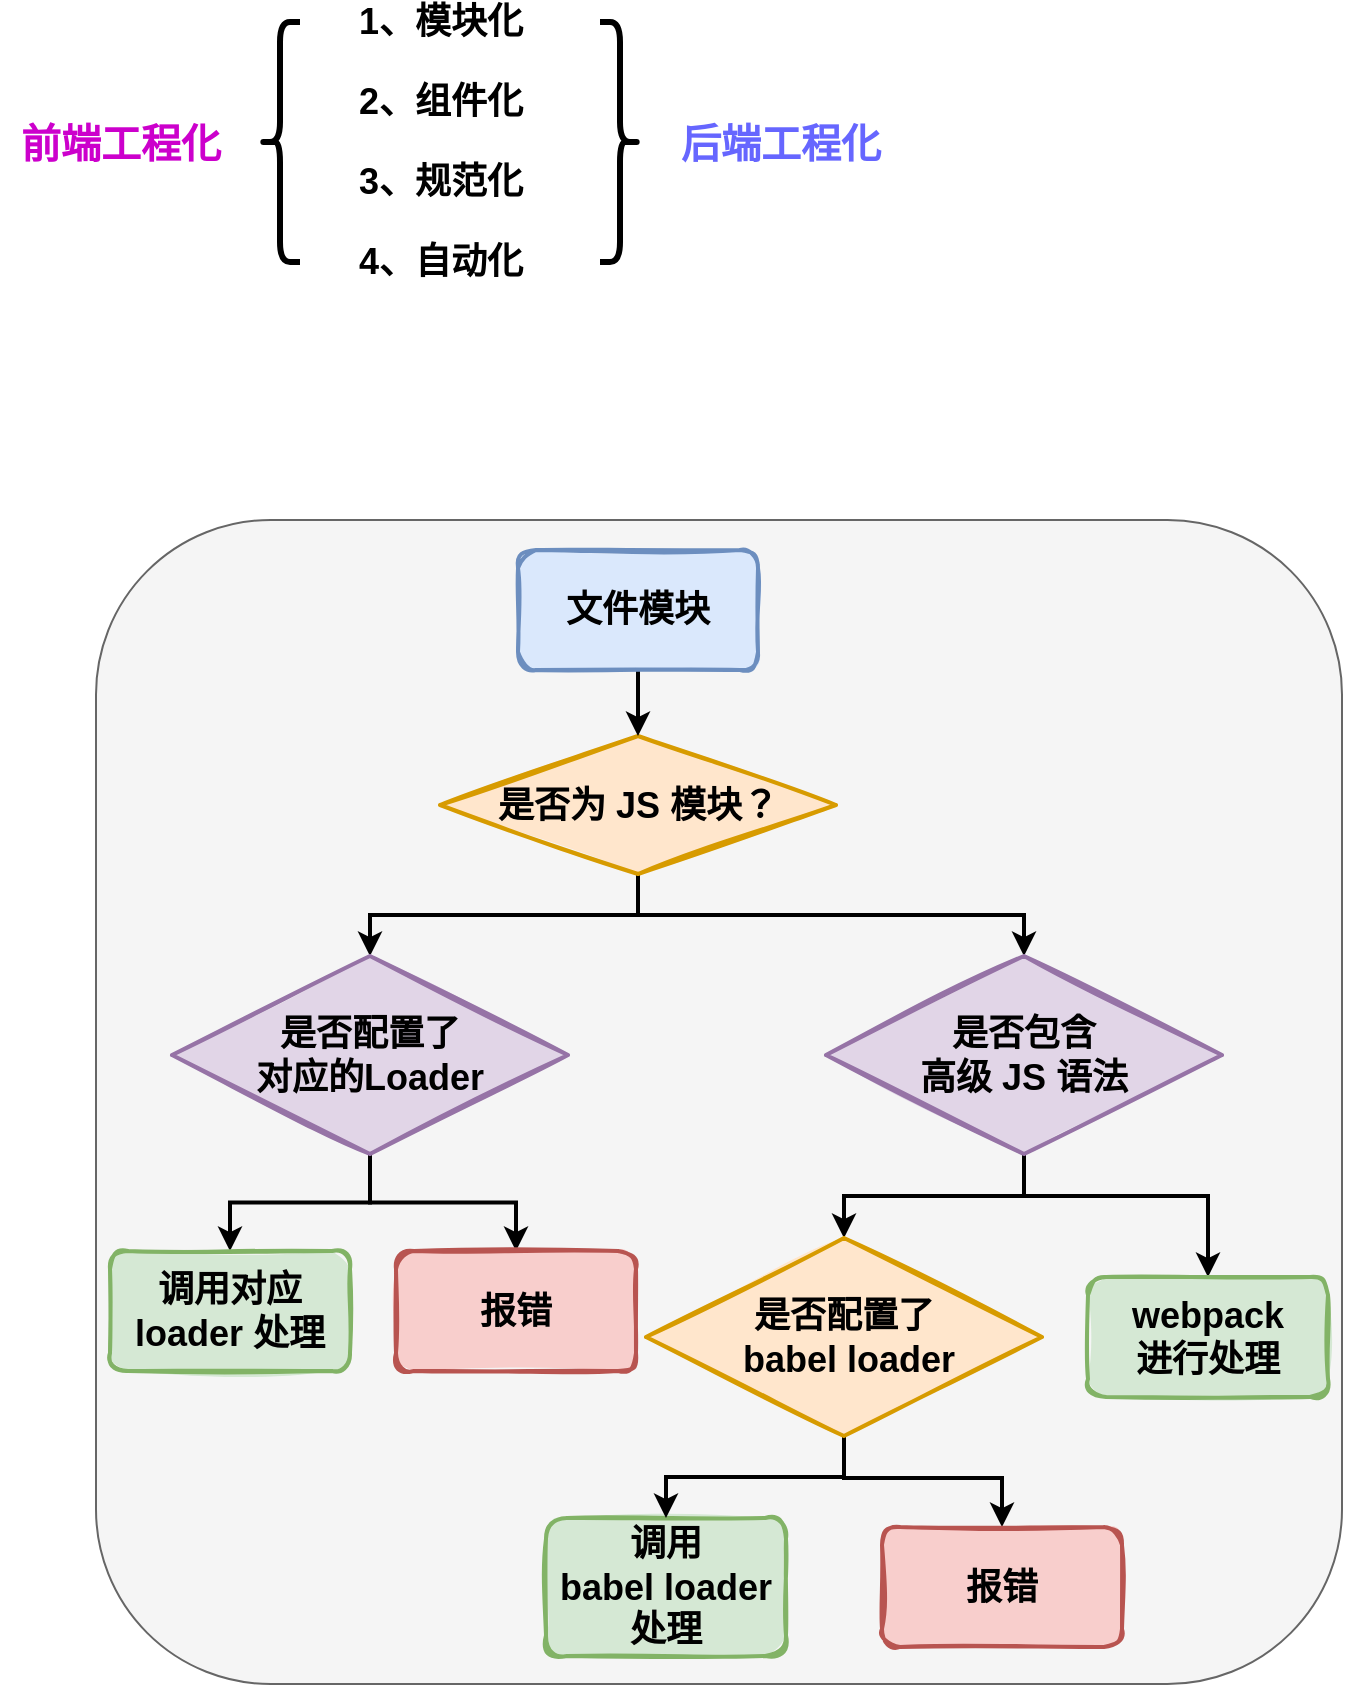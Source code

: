 <mxfile version="15.0.2" type="github">
  <diagram id="UFSuQlCkiG1u87Nqo_qd" name="第 1 页">
    <mxGraphModel dx="1422" dy="804" grid="0" gridSize="10" guides="1" tooltips="1" connect="1" arrows="1" fold="1" page="1" pageScale="1" pageWidth="3300" pageHeight="4681" math="0" shadow="0">
      <root>
        <mxCell id="0" />
        <mxCell id="1" parent="0" />
        <mxCell id="fXnWUyNvQHF012GkUvuZ-30" value="" style="rounded=1;whiteSpace=wrap;html=1;fontSize=18;fillColor=#f5f5f5;gradientDirection=south;strokeColor=#666666;fontColor=#333333;" vertex="1" parent="1">
          <mxGeometry x="308" y="359" width="623" height="582" as="geometry" />
        </mxCell>
        <mxCell id="vqDkYvT0RT23pniDy1Ix-1" value="" style="shape=curlyBracket;whiteSpace=wrap;html=1;rounded=1;strokeWidth=3;" parent="1" vertex="1">
          <mxGeometry x="390" y="110" width="20" height="120" as="geometry" />
        </mxCell>
        <mxCell id="vqDkYvT0RT23pniDy1Ix-2" value="&lt;b&gt;&lt;font style=&quot;font-size: 20px&quot;&gt;前端工程化&lt;/font&gt;&lt;/b&gt;" style="text;html=1;align=center;verticalAlign=middle;resizable=0;points=[];autosize=1;strokeColor=none;fontColor=#CC00CC;" parent="1" vertex="1">
          <mxGeometry x="260" y="160" width="120" height="20" as="geometry" />
        </mxCell>
        <mxCell id="vqDkYvT0RT23pniDy1Ix-3" value="&lt;b&gt;&lt;font style=&quot;font-size: 18px&quot;&gt;1、模块化&lt;/font&gt;&lt;/b&gt;" style="text;html=1;align=center;verticalAlign=middle;resizable=0;points=[];autosize=1;strokeColor=none;" parent="1" vertex="1">
          <mxGeometry x="430" y="100" width="100" height="20" as="geometry" />
        </mxCell>
        <mxCell id="vqDkYvT0RT23pniDy1Ix-4" value="&lt;b&gt;&lt;font style=&quot;font-size: 18px&quot;&gt;2、组件化&lt;/font&gt;&lt;/b&gt;" style="text;html=1;align=center;verticalAlign=middle;resizable=0;points=[];autosize=1;strokeColor=none;" parent="1" vertex="1">
          <mxGeometry x="430" y="140" width="100" height="20" as="geometry" />
        </mxCell>
        <mxCell id="vqDkYvT0RT23pniDy1Ix-5" value="&lt;span style=&quot;font-size: 18px&quot;&gt;&lt;b&gt;3、规范化&lt;/b&gt;&lt;/span&gt;" style="text;html=1;align=center;verticalAlign=middle;resizable=0;points=[];autosize=1;strokeColor=none;" parent="1" vertex="1">
          <mxGeometry x="430" y="180" width="100" height="20" as="geometry" />
        </mxCell>
        <mxCell id="vqDkYvT0RT23pniDy1Ix-6" value="&lt;span style=&quot;font-size: 18px&quot;&gt;&lt;b&gt;4、自动化&lt;/b&gt;&lt;/span&gt;" style="text;html=1;align=center;verticalAlign=middle;resizable=0;points=[];autosize=1;strokeColor=none;" parent="1" vertex="1">
          <mxGeometry x="430" y="220" width="100" height="20" as="geometry" />
        </mxCell>
        <mxCell id="vqDkYvT0RT23pniDy1Ix-8" value="&lt;b&gt;&lt;font style=&quot;font-size: 20px&quot;&gt;后端工程化&lt;/font&gt;&lt;/b&gt;" style="text;html=1;align=center;verticalAlign=middle;resizable=0;points=[];autosize=1;strokeColor=none;fontColor=#6666FF;" parent="1" vertex="1">
          <mxGeometry x="590" y="160" width="120" height="20" as="geometry" />
        </mxCell>
        <mxCell id="vqDkYvT0RT23pniDy1Ix-9" value="" style="shape=curlyBracket;whiteSpace=wrap;html=1;rounded=1;flipH=1;strokeWidth=3;" parent="1" vertex="1">
          <mxGeometry x="560" y="110" width="20" height="120" as="geometry" />
        </mxCell>
        <mxCell id="fXnWUyNvQHF012GkUvuZ-17" style="edgeStyle=orthogonalEdgeStyle;rounded=0;orthogonalLoop=1;jettySize=auto;html=1;exitX=0.5;exitY=1;exitDx=0;exitDy=0;entryX=0.5;entryY=0;entryDx=0;entryDy=0;fontSize=18;strokeWidth=2;" edge="1" parent="1" source="fXnWUyNvQHF012GkUvuZ-5" target="fXnWUyNvQHF012GkUvuZ-11">
          <mxGeometry relative="1" as="geometry" />
        </mxCell>
        <mxCell id="fXnWUyNvQHF012GkUvuZ-18" style="edgeStyle=orthogonalEdgeStyle;rounded=0;orthogonalLoop=1;jettySize=auto;html=1;exitX=0.5;exitY=1;exitDx=0;exitDy=0;entryX=0.5;entryY=0;entryDx=0;entryDy=0;fontSize=18;strokeWidth=2;" edge="1" parent="1" source="fXnWUyNvQHF012GkUvuZ-5" target="fXnWUyNvQHF012GkUvuZ-12">
          <mxGeometry relative="1" as="geometry" />
        </mxCell>
        <mxCell id="fXnWUyNvQHF012GkUvuZ-5" value="是否为 JS 模块？" style="rhombus;whiteSpace=wrap;html=1;strokeWidth=2;fillWeight=-1;hachureGap=8;fillStyle=solid;sketch=1;fontSize=18;fontStyle=1;fillColor=#ffe6cc;strokeColor=#d79b00;" vertex="1" parent="1">
          <mxGeometry x="480" y="467" width="198" height="69" as="geometry" />
        </mxCell>
        <mxCell id="fXnWUyNvQHF012GkUvuZ-8" style="edgeStyle=orthogonalEdgeStyle;rounded=0;orthogonalLoop=1;jettySize=auto;html=1;exitX=0.5;exitY=1;exitDx=0;exitDy=0;entryX=0.5;entryY=0;entryDx=0;entryDy=0;fontSize=18;strokeWidth=2;" edge="1" parent="1" source="fXnWUyNvQHF012GkUvuZ-7" target="fXnWUyNvQHF012GkUvuZ-5">
          <mxGeometry relative="1" as="geometry" />
        </mxCell>
        <mxCell id="fXnWUyNvQHF012GkUvuZ-7" value="&lt;span style=&quot;font-weight: 700&quot;&gt;文件模块&lt;/span&gt;" style="rounded=1;whiteSpace=wrap;html=1;strokeWidth=2;fillWeight=4;hachureGap=8;hachureAngle=45;sketch=1;fontSize=18;fillStyle=solid;fillColor=#dae8fc;strokeColor=#6c8ebf;" vertex="1" parent="1">
          <mxGeometry x="519" y="374" width="120" height="60" as="geometry" />
        </mxCell>
        <mxCell id="fXnWUyNvQHF012GkUvuZ-19" style="edgeStyle=orthogonalEdgeStyle;rounded=0;orthogonalLoop=1;jettySize=auto;html=1;exitX=0.5;exitY=1;exitDx=0;exitDy=0;fontSize=18;strokeWidth=2;" edge="1" parent="1" source="fXnWUyNvQHF012GkUvuZ-11" target="fXnWUyNvQHF012GkUvuZ-13">
          <mxGeometry relative="1" as="geometry" />
        </mxCell>
        <mxCell id="fXnWUyNvQHF012GkUvuZ-20" style="edgeStyle=orthogonalEdgeStyle;rounded=0;orthogonalLoop=1;jettySize=auto;html=1;exitX=0.5;exitY=1;exitDx=0;exitDy=0;entryX=0.5;entryY=0;entryDx=0;entryDy=0;fontSize=18;strokeWidth=2;" edge="1" parent="1" source="fXnWUyNvQHF012GkUvuZ-11" target="fXnWUyNvQHF012GkUvuZ-14">
          <mxGeometry relative="1" as="geometry" />
        </mxCell>
        <mxCell id="fXnWUyNvQHF012GkUvuZ-11" value="是否配置了&lt;br&gt;对应的Loader" style="rhombus;whiteSpace=wrap;html=1;strokeWidth=2;fillWeight=-1;hachureGap=8;fillStyle=solid;sketch=1;fontSize=18;fontStyle=1;fillColor=#e1d5e7;strokeColor=#9673a6;" vertex="1" parent="1">
          <mxGeometry x="346" y="577" width="198" height="99" as="geometry" />
        </mxCell>
        <mxCell id="fXnWUyNvQHF012GkUvuZ-25" style="edgeStyle=orthogonalEdgeStyle;rounded=0;orthogonalLoop=1;jettySize=auto;html=1;exitX=0.5;exitY=1;exitDx=0;exitDy=0;entryX=0.5;entryY=0;entryDx=0;entryDy=0;fontSize=18;strokeWidth=2;" edge="1" parent="1" source="fXnWUyNvQHF012GkUvuZ-12" target="fXnWUyNvQHF012GkUvuZ-21">
          <mxGeometry relative="1" as="geometry" />
        </mxCell>
        <mxCell id="fXnWUyNvQHF012GkUvuZ-26" style="edgeStyle=orthogonalEdgeStyle;rounded=0;orthogonalLoop=1;jettySize=auto;html=1;exitX=0.5;exitY=1;exitDx=0;exitDy=0;entryX=0.5;entryY=0;entryDx=0;entryDy=0;fontSize=18;strokeWidth=2;" edge="1" parent="1" source="fXnWUyNvQHF012GkUvuZ-12" target="fXnWUyNvQHF012GkUvuZ-15">
          <mxGeometry relative="1" as="geometry">
            <Array as="points">
              <mxPoint x="772" y="697" />
              <mxPoint x="864" y="697" />
            </Array>
          </mxGeometry>
        </mxCell>
        <mxCell id="fXnWUyNvQHF012GkUvuZ-12" value="是否包含&lt;br&gt;高级 JS 语法" style="rhombus;whiteSpace=wrap;html=1;strokeWidth=2;fillWeight=-1;hachureGap=8;fillStyle=solid;sketch=1;fontSize=18;fontStyle=1;fillColor=#e1d5e7;strokeColor=#9673a6;" vertex="1" parent="1">
          <mxGeometry x="673" y="577" width="198" height="99" as="geometry" />
        </mxCell>
        <mxCell id="fXnWUyNvQHF012GkUvuZ-13" value="&lt;span style=&quot;font-weight: 700&quot;&gt;调用对应 loader 处理&lt;/span&gt;" style="rounded=1;whiteSpace=wrap;html=1;strokeWidth=2;fillWeight=4;hachureGap=8;hachureAngle=45;sketch=1;fontSize=18;fillStyle=solid;fillColor=#d5e8d4;strokeColor=#82b366;" vertex="1" parent="1">
          <mxGeometry x="315" y="724.5" width="120" height="60" as="geometry" />
        </mxCell>
        <mxCell id="fXnWUyNvQHF012GkUvuZ-14" value="&lt;span style=&quot;font-weight: 700&quot;&gt;报错&lt;/span&gt;" style="rounded=1;whiteSpace=wrap;html=1;strokeWidth=2;fillWeight=4;hachureGap=8;hachureAngle=45;sketch=1;fontSize=18;fillStyle=solid;fillColor=#f8cecc;strokeColor=#b85450;" vertex="1" parent="1">
          <mxGeometry x="458" y="724.5" width="120" height="60" as="geometry" />
        </mxCell>
        <mxCell id="fXnWUyNvQHF012GkUvuZ-15" value="&lt;b&gt;webpack&lt;br&gt;进行处理&lt;/b&gt;" style="rounded=1;whiteSpace=wrap;html=1;strokeWidth=2;fillWeight=4;hachureGap=8;hachureAngle=45;sketch=1;fontSize=18;fillStyle=solid;fillColor=#d5e8d4;strokeColor=#82b366;" vertex="1" parent="1">
          <mxGeometry x="804" y="737.5" width="120" height="60" as="geometry" />
        </mxCell>
        <mxCell id="fXnWUyNvQHF012GkUvuZ-16" value="&lt;span style=&quot;font-weight: 700&quot;&gt;调用 &lt;br&gt;babel loader处理&lt;/span&gt;" style="rounded=1;whiteSpace=wrap;html=1;strokeWidth=2;fillWeight=4;hachureGap=8;hachureAngle=45;sketch=1;fontSize=18;fillStyle=solid;fillColor=#d5e8d4;strokeColor=#82b366;" vertex="1" parent="1">
          <mxGeometry x="533" y="858" width="120" height="69" as="geometry" />
        </mxCell>
        <mxCell id="fXnWUyNvQHF012GkUvuZ-27" style="edgeStyle=orthogonalEdgeStyle;rounded=0;orthogonalLoop=1;jettySize=auto;html=1;exitX=0.5;exitY=1;exitDx=0;exitDy=0;entryX=0.5;entryY=0;entryDx=0;entryDy=0;fontSize=18;strokeWidth=2;" edge="1" parent="1" source="fXnWUyNvQHF012GkUvuZ-21" target="fXnWUyNvQHF012GkUvuZ-16">
          <mxGeometry relative="1" as="geometry" />
        </mxCell>
        <mxCell id="fXnWUyNvQHF012GkUvuZ-29" style="edgeStyle=orthogonalEdgeStyle;rounded=0;orthogonalLoop=1;jettySize=auto;html=1;exitX=0.5;exitY=1;exitDx=0;exitDy=0;entryX=0.5;entryY=0;entryDx=0;entryDy=0;fontSize=18;strokeWidth=2;" edge="1" parent="1" source="fXnWUyNvQHF012GkUvuZ-21" target="fXnWUyNvQHF012GkUvuZ-28">
          <mxGeometry relative="1" as="geometry">
            <Array as="points">
              <mxPoint x="682" y="838" />
              <mxPoint x="761" y="838" />
            </Array>
          </mxGeometry>
        </mxCell>
        <mxCell id="fXnWUyNvQHF012GkUvuZ-21" value="是否配置了&lt;br&gt;&amp;nbsp;babel loader" style="rhombus;whiteSpace=wrap;html=1;strokeWidth=2;fillWeight=-1;hachureGap=8;fillStyle=solid;sketch=1;fontSize=18;fontStyle=1;fillColor=#ffe6cc;strokeColor=#d79b00;" vertex="1" parent="1">
          <mxGeometry x="583" y="718" width="198" height="99" as="geometry" />
        </mxCell>
        <mxCell id="fXnWUyNvQHF012GkUvuZ-28" value="&lt;span style=&quot;font-weight: 700&quot;&gt;报错&lt;/span&gt;" style="rounded=1;whiteSpace=wrap;html=1;strokeWidth=2;fillWeight=4;hachureGap=8;hachureAngle=45;sketch=1;fontSize=18;fillStyle=solid;fillColor=#f8cecc;strokeColor=#b85450;" vertex="1" parent="1">
          <mxGeometry x="701" y="862.5" width="120" height="60" as="geometry" />
        </mxCell>
      </root>
    </mxGraphModel>
  </diagram>
</mxfile>
